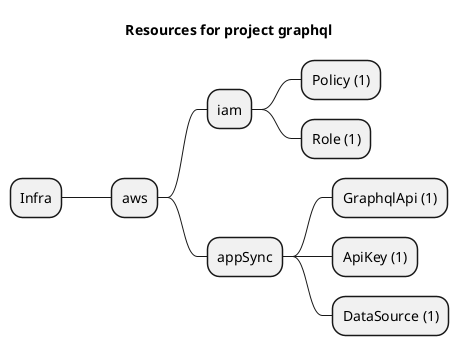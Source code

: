 @startmindmap
title Resources for project graphql
skinparam monochrome true
+ Infra
++ aws
+++ iam
++++ Policy (1)
++++ Role (1)
+++ appSync
++++ GraphqlApi (1)
++++ ApiKey (1)
++++ DataSource (1)
@endmindmap